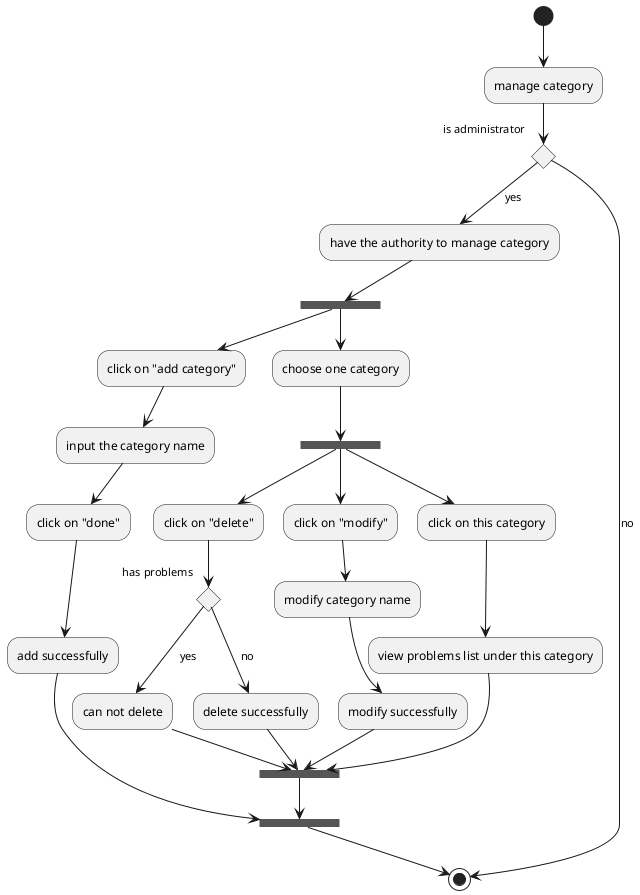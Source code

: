 @startuml kizzy


(*)-->"manage category"

if "is administrator" then
    -->[yes]"have the authority to manage category"
    -->===B1===
    --> click on "add category"
    --> "input the category name"
    --> click on "done"
    --> "add successfully"
    --> ===B2===
    
    ===B1=== -->"choose one category"
    --> ===B3===
    --> click on "delete"
        if "has problems" then
            -->[yes] "can not delete"
            --> ===B4===
        else
            -->[no]"delete successfully"
        endif
    --> ===B4===

    ===B3=== --> click on "modify"
        -->"modify category name"
        -->"modify successfully"
    --> ===B4===

    ===B3=== --> "click on this category"
    --> "view problems list under this category"
    --> ===B4===

    --> ===B2=== 


   
    -->(*)

else
    -->[no](*)
endif
@enduml